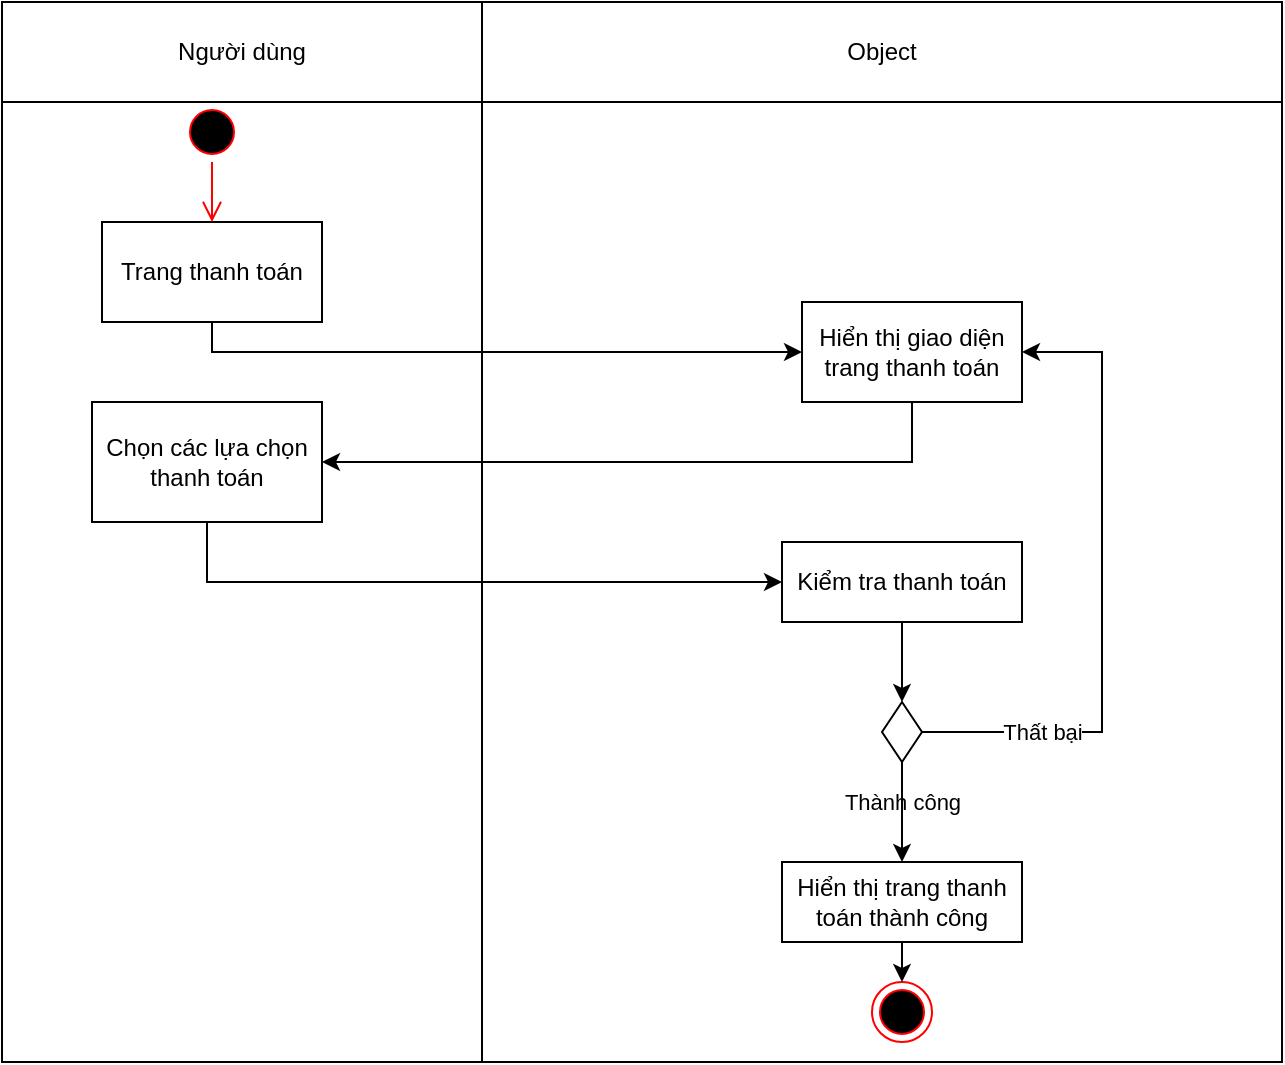 <mxfile version="24.7.6">
  <diagram name="Page-1" id="9mzO7xDXDJAx3P2yzSwm">
    <mxGraphModel dx="1036" dy="595" grid="1" gridSize="10" guides="1" tooltips="1" connect="1" arrows="1" fold="1" page="1" pageScale="1" pageWidth="850" pageHeight="1100" math="0" shadow="0">
      <root>
        <mxCell id="0" />
        <mxCell id="1" parent="0" />
        <mxCell id="-fYDZlwDeqIMfoIdDq_f-17" value="Người dùng" style="html=1;whiteSpace=wrap;" vertex="1" parent="1">
          <mxGeometry x="40" y="70" width="240" height="50" as="geometry" />
        </mxCell>
        <mxCell id="-fYDZlwDeqIMfoIdDq_f-18" value="" style="html=1;whiteSpace=wrap;" vertex="1" parent="1">
          <mxGeometry x="40" y="120" width="240" height="480" as="geometry" />
        </mxCell>
        <mxCell id="-fYDZlwDeqIMfoIdDq_f-21" value="Trang thanh toán" style="html=1;whiteSpace=wrap;" vertex="1" parent="1">
          <mxGeometry x="90" y="180" width="110" height="50" as="geometry" />
        </mxCell>
        <mxCell id="-fYDZlwDeqIMfoIdDq_f-22" value="" style="ellipse;html=1;shape=startState;fillColor=#000000;strokeColor=#ff0000;" vertex="1" parent="1">
          <mxGeometry x="130" y="120" width="30" height="30" as="geometry" />
        </mxCell>
        <mxCell id="-fYDZlwDeqIMfoIdDq_f-23" value="" style="edgeStyle=orthogonalEdgeStyle;html=1;verticalAlign=bottom;endArrow=open;endSize=8;strokeColor=#ff0000;rounded=0;entryX=0.5;entryY=0;entryDx=0;entryDy=0;" edge="1" source="-fYDZlwDeqIMfoIdDq_f-22" parent="1" target="-fYDZlwDeqIMfoIdDq_f-21">
          <mxGeometry relative="1" as="geometry">
            <mxPoint x="140" y="210" as="targetPoint" />
          </mxGeometry>
        </mxCell>
        <mxCell id="-fYDZlwDeqIMfoIdDq_f-24" value="Object" style="html=1;whiteSpace=wrap;" vertex="1" parent="1">
          <mxGeometry x="280" y="70" width="400" height="50" as="geometry" />
        </mxCell>
        <mxCell id="-fYDZlwDeqIMfoIdDq_f-25" value="" style="html=1;whiteSpace=wrap;" vertex="1" parent="1">
          <mxGeometry x="280" y="120" width="400" height="480" as="geometry" />
        </mxCell>
        <mxCell id="-fYDZlwDeqIMfoIdDq_f-26" value="Hiển thị giao diện trang thanh toán" style="html=1;whiteSpace=wrap;" vertex="1" parent="1">
          <mxGeometry x="440" y="220" width="110" height="50" as="geometry" />
        </mxCell>
        <mxCell id="-fYDZlwDeqIMfoIdDq_f-32" value="" style="endArrow=classic;html=1;rounded=0;entryX=0;entryY=0.5;entryDx=0;entryDy=0;exitX=0.5;exitY=1;exitDx=0;exitDy=0;edgeStyle=orthogonalEdgeStyle;" edge="1" parent="1" source="-fYDZlwDeqIMfoIdDq_f-21" target="-fYDZlwDeqIMfoIdDq_f-26">
          <mxGeometry width="50" height="50" relative="1" as="geometry">
            <mxPoint x="140" y="230" as="sourcePoint" />
            <mxPoint x="190" y="180" as="targetPoint" />
          </mxGeometry>
        </mxCell>
        <mxCell id="-fYDZlwDeqIMfoIdDq_f-33" value="Chọn các lựa chọn thanh toán" style="rounded=0;whiteSpace=wrap;html=1;" vertex="1" parent="1">
          <mxGeometry x="85" y="270" width="115" height="60" as="geometry" />
        </mxCell>
        <mxCell id="-fYDZlwDeqIMfoIdDq_f-34" value="" style="endArrow=classic;html=1;rounded=0;entryX=1;entryY=0.5;entryDx=0;entryDy=0;exitX=0.5;exitY=1;exitDx=0;exitDy=0;edgeStyle=orthogonalEdgeStyle;" edge="1" parent="1" source="-fYDZlwDeqIMfoIdDq_f-26" target="-fYDZlwDeqIMfoIdDq_f-33">
          <mxGeometry width="50" height="50" relative="1" as="geometry">
            <mxPoint x="400" y="330" as="sourcePoint" />
            <mxPoint x="450" y="280" as="targetPoint" />
          </mxGeometry>
        </mxCell>
        <mxCell id="-fYDZlwDeqIMfoIdDq_f-35" value="Kiểm tra thanh toán" style="rounded=0;whiteSpace=wrap;html=1;" vertex="1" parent="1">
          <mxGeometry x="430" y="340" width="120" height="40" as="geometry" />
        </mxCell>
        <mxCell id="-fYDZlwDeqIMfoIdDq_f-36" value="" style="endArrow=classic;html=1;rounded=0;exitX=0.5;exitY=1;exitDx=0;exitDy=0;entryX=0;entryY=0.5;entryDx=0;entryDy=0;edgeStyle=orthogonalEdgeStyle;" edge="1" parent="1" source="-fYDZlwDeqIMfoIdDq_f-33" target="-fYDZlwDeqIMfoIdDq_f-35">
          <mxGeometry width="50" height="50" relative="1" as="geometry">
            <mxPoint x="400" y="330" as="sourcePoint" />
            <mxPoint x="450" y="280" as="targetPoint" />
          </mxGeometry>
        </mxCell>
        <mxCell id="-fYDZlwDeqIMfoIdDq_f-38" value="" style="endArrow=classic;html=1;rounded=0;exitX=0.5;exitY=1;exitDx=0;exitDy=0;entryX=0.5;entryY=0;entryDx=0;entryDy=0;" edge="1" parent="1" source="-fYDZlwDeqIMfoIdDq_f-35" target="-fYDZlwDeqIMfoIdDq_f-39">
          <mxGeometry width="50" height="50" relative="1" as="geometry">
            <mxPoint x="490" y="550" as="sourcePoint" />
            <mxPoint x="540" y="500" as="targetPoint" />
          </mxGeometry>
        </mxCell>
        <mxCell id="-fYDZlwDeqIMfoIdDq_f-39" value="" style="rhombus;whiteSpace=wrap;html=1;" vertex="1" parent="1">
          <mxGeometry x="480" y="420" width="20" height="30" as="geometry" />
        </mxCell>
        <mxCell id="-fYDZlwDeqIMfoIdDq_f-40" value="" style="endArrow=classic;html=1;rounded=0;exitX=1;exitY=0.5;exitDx=0;exitDy=0;entryX=1;entryY=0.5;entryDx=0;entryDy=0;edgeStyle=orthogonalEdgeStyle;" edge="1" parent="1" source="-fYDZlwDeqIMfoIdDq_f-39" target="-fYDZlwDeqIMfoIdDq_f-26">
          <mxGeometry width="50" height="50" relative="1" as="geometry">
            <mxPoint x="540" y="520" as="sourcePoint" />
            <mxPoint x="590" y="470" as="targetPoint" />
            <Array as="points">
              <mxPoint x="590" y="435" />
              <mxPoint x="590" y="245" />
            </Array>
          </mxGeometry>
        </mxCell>
        <mxCell id="-fYDZlwDeqIMfoIdDq_f-41" value="Thất bại" style="edgeLabel;html=1;align=center;verticalAlign=middle;resizable=0;points=[];" vertex="1" connectable="0" parent="-fYDZlwDeqIMfoIdDq_f-40">
          <mxGeometry x="-0.145" relative="1" as="geometry">
            <mxPoint x="-30" y="47" as="offset" />
          </mxGeometry>
        </mxCell>
        <mxCell id="-fYDZlwDeqIMfoIdDq_f-45" value="Thành công" style="edgeLabel;html=1;align=center;verticalAlign=middle;resizable=0;points=[];" vertex="1" connectable="0" parent="-fYDZlwDeqIMfoIdDq_f-40">
          <mxGeometry x="-0.048" y="2" relative="1" as="geometry">
            <mxPoint x="-98" y="97" as="offset" />
          </mxGeometry>
        </mxCell>
        <mxCell id="-fYDZlwDeqIMfoIdDq_f-43" value="" style="endArrow=classic;html=1;rounded=0;exitX=0.5;exitY=1;exitDx=0;exitDy=0;entryX=0.5;entryY=0;entryDx=0;entryDy=0;" edge="1" parent="1" source="-fYDZlwDeqIMfoIdDq_f-39" target="-fYDZlwDeqIMfoIdDq_f-44">
          <mxGeometry width="50" height="50" relative="1" as="geometry">
            <mxPoint x="490" y="530" as="sourcePoint" />
            <mxPoint x="530" y="480" as="targetPoint" />
          </mxGeometry>
        </mxCell>
        <mxCell id="-fYDZlwDeqIMfoIdDq_f-44" value="Hiển thị trang thanh toán thành công" style="rounded=0;whiteSpace=wrap;html=1;" vertex="1" parent="1">
          <mxGeometry x="430" y="500" width="120" height="40" as="geometry" />
        </mxCell>
        <mxCell id="-fYDZlwDeqIMfoIdDq_f-46" value="" style="ellipse;html=1;shape=endState;fillColor=#000000;strokeColor=#ff0000;" vertex="1" parent="1">
          <mxGeometry x="475" y="560" width="30" height="30" as="geometry" />
        </mxCell>
        <mxCell id="-fYDZlwDeqIMfoIdDq_f-47" value="" style="endArrow=classic;html=1;rounded=0;exitX=0.5;exitY=1;exitDx=0;exitDy=0;entryX=0.5;entryY=0;entryDx=0;entryDy=0;" edge="1" parent="1" source="-fYDZlwDeqIMfoIdDq_f-44" target="-fYDZlwDeqIMfoIdDq_f-46">
          <mxGeometry width="50" height="50" relative="1" as="geometry">
            <mxPoint x="580" y="510" as="sourcePoint" />
            <mxPoint x="630" y="460" as="targetPoint" />
          </mxGeometry>
        </mxCell>
      </root>
    </mxGraphModel>
  </diagram>
</mxfile>
